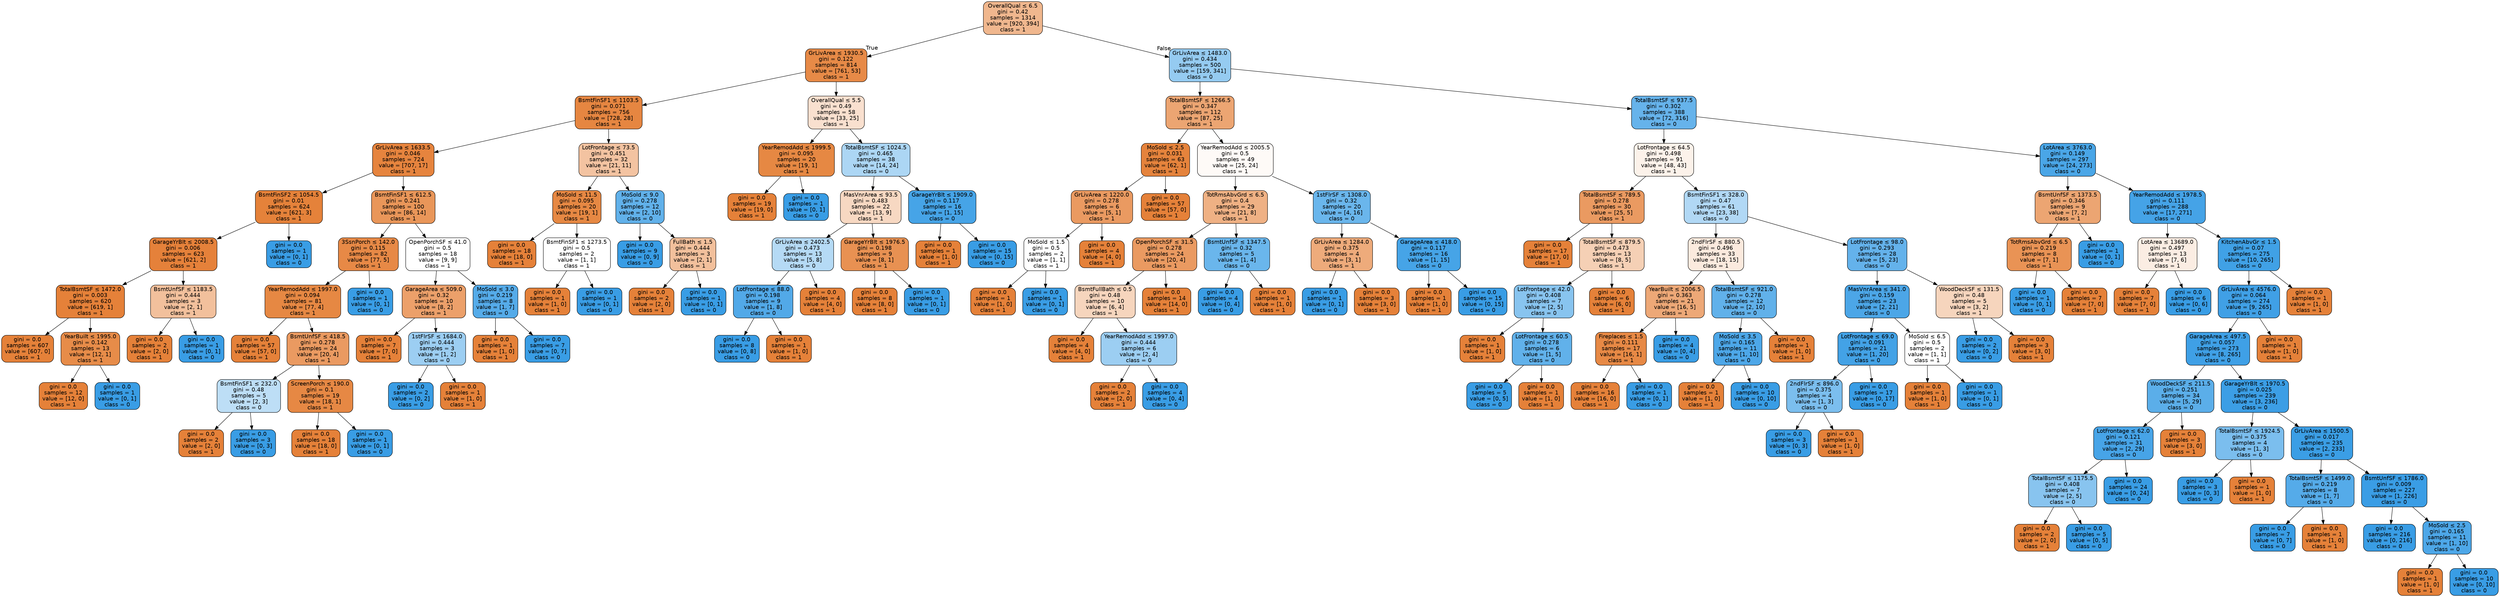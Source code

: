 digraph Tree {
node [shape=box, style="filled, rounded", color="black", fontname=helvetica] ;
edge [fontname=helvetica] ;
0 [label=<OverallQual &le; 6.5<br/>gini = 0.42<br/>samples = 1314<br/>value = [920, 394]<br/>class = 1>, fillcolor="#f0b78e"] ;
1 [label=<GrLivArea &le; 1930.5<br/>gini = 0.122<br/>samples = 814<br/>value = [761, 53]<br/>class = 1>, fillcolor="#e78a47"] ;
0 -> 1 [labeldistance=2.5, labelangle=45, headlabel="True"] ;
2 [label=<BsmtFinSF1 &le; 1103.5<br/>gini = 0.071<br/>samples = 756<br/>value = [728, 28]<br/>class = 1>, fillcolor="#e68641"] ;
1 -> 2 ;
3 [label=<GrLivArea &le; 1633.5<br/>gini = 0.046<br/>samples = 724<br/>value = [707, 17]<br/>class = 1>, fillcolor="#e6843e"] ;
2 -> 3 ;
4 [label=<BsmtFinSF2 &le; 1054.5<br/>gini = 0.01<br/>samples = 624<br/>value = [621, 3]<br/>class = 1>, fillcolor="#e5823a"] ;
3 -> 4 ;
5 [label=<GarageYrBlt &le; 2008.5<br/>gini = 0.006<br/>samples = 623<br/>value = [621, 2]<br/>class = 1>, fillcolor="#e5813a"] ;
4 -> 5 ;
6 [label=<TotalBsmtSF &le; 1472.0<br/>gini = 0.003<br/>samples = 620<br/>value = [619, 1]<br/>class = 1>, fillcolor="#e58139"] ;
5 -> 6 ;
7 [label=<gini = 0.0<br/>samples = 607<br/>value = [607, 0]<br/>class = 1>, fillcolor="#e58139"] ;
6 -> 7 ;
8 [label=<YearBuilt &le; 1995.0<br/>gini = 0.142<br/>samples = 13<br/>value = [12, 1]<br/>class = 1>, fillcolor="#e78c49"] ;
6 -> 8 ;
9 [label=<gini = 0.0<br/>samples = 12<br/>value = [12, 0]<br/>class = 1>, fillcolor="#e58139"] ;
8 -> 9 ;
10 [label=<gini = 0.0<br/>samples = 1<br/>value = [0, 1]<br/>class = 0>, fillcolor="#399de5"] ;
8 -> 10 ;
11 [label=<BsmtUnfSF &le; 1183.5<br/>gini = 0.444<br/>samples = 3<br/>value = [2, 1]<br/>class = 1>, fillcolor="#f2c09c"] ;
5 -> 11 ;
12 [label=<gini = 0.0<br/>samples = 2<br/>value = [2, 0]<br/>class = 1>, fillcolor="#e58139"] ;
11 -> 12 ;
13 [label=<gini = 0.0<br/>samples = 1<br/>value = [0, 1]<br/>class = 0>, fillcolor="#399de5"] ;
11 -> 13 ;
14 [label=<gini = 0.0<br/>samples = 1<br/>value = [0, 1]<br/>class = 0>, fillcolor="#399de5"] ;
4 -> 14 ;
15 [label=<BsmtFinSF1 &le; 612.5<br/>gini = 0.241<br/>samples = 100<br/>value = [86, 14]<br/>class = 1>, fillcolor="#e99659"] ;
3 -> 15 ;
16 [label=<3SsnPorch &le; 142.0<br/>gini = 0.115<br/>samples = 82<br/>value = [77, 5]<br/>class = 1>, fillcolor="#e78946"] ;
15 -> 16 ;
17 [label=<YearRemodAdd &le; 1997.0<br/>gini = 0.094<br/>samples = 81<br/>value = [77, 4]<br/>class = 1>, fillcolor="#e68843"] ;
16 -> 17 ;
18 [label=<gini = 0.0<br/>samples = 57<br/>value = [57, 0]<br/>class = 1>, fillcolor="#e58139"] ;
17 -> 18 ;
19 [label=<BsmtUnfSF &le; 418.5<br/>gini = 0.278<br/>samples = 24<br/>value = [20, 4]<br/>class = 1>, fillcolor="#ea9a61"] ;
17 -> 19 ;
20 [label=<BsmtFinSF1 &le; 232.0<br/>gini = 0.48<br/>samples = 5<br/>value = [2, 3]<br/>class = 0>, fillcolor="#bddef6"] ;
19 -> 20 ;
21 [label=<gini = 0.0<br/>samples = 2<br/>value = [2, 0]<br/>class = 1>, fillcolor="#e58139"] ;
20 -> 21 ;
22 [label=<gini = 0.0<br/>samples = 3<br/>value = [0, 3]<br/>class = 0>, fillcolor="#399de5"] ;
20 -> 22 ;
23 [label=<ScreenPorch &le; 190.0<br/>gini = 0.1<br/>samples = 19<br/>value = [18, 1]<br/>class = 1>, fillcolor="#e68844"] ;
19 -> 23 ;
24 [label=<gini = 0.0<br/>samples = 18<br/>value = [18, 0]<br/>class = 1>, fillcolor="#e58139"] ;
23 -> 24 ;
25 [label=<gini = 0.0<br/>samples = 1<br/>value = [0, 1]<br/>class = 0>, fillcolor="#399de5"] ;
23 -> 25 ;
26 [label=<gini = 0.0<br/>samples = 1<br/>value = [0, 1]<br/>class = 0>, fillcolor="#399de5"] ;
16 -> 26 ;
27 [label=<OpenPorchSF &le; 41.0<br/>gini = 0.5<br/>samples = 18<br/>value = [9, 9]<br/>class = 1>, fillcolor="#ffffff"] ;
15 -> 27 ;
28 [label=<GarageArea &le; 509.0<br/>gini = 0.32<br/>samples = 10<br/>value = [8, 2]<br/>class = 1>, fillcolor="#eca06a"] ;
27 -> 28 ;
29 [label=<gini = 0.0<br/>samples = 7<br/>value = [7, 0]<br/>class = 1>, fillcolor="#e58139"] ;
28 -> 29 ;
30 [label=<1stFlrSF &le; 1684.0<br/>gini = 0.444<br/>samples = 3<br/>value = [1, 2]<br/>class = 0>, fillcolor="#9ccef2"] ;
28 -> 30 ;
31 [label=<gini = 0.0<br/>samples = 2<br/>value = [0, 2]<br/>class = 0>, fillcolor="#399de5"] ;
30 -> 31 ;
32 [label=<gini = 0.0<br/>samples = 1<br/>value = [1, 0]<br/>class = 1>, fillcolor="#e58139"] ;
30 -> 32 ;
33 [label=<MoSold &le; 3.0<br/>gini = 0.219<br/>samples = 8<br/>value = [1, 7]<br/>class = 0>, fillcolor="#55abe9"] ;
27 -> 33 ;
34 [label=<gini = 0.0<br/>samples = 1<br/>value = [1, 0]<br/>class = 1>, fillcolor="#e58139"] ;
33 -> 34 ;
35 [label=<gini = 0.0<br/>samples = 7<br/>value = [0, 7]<br/>class = 0>, fillcolor="#399de5"] ;
33 -> 35 ;
36 [label=<LotFrontage &le; 73.5<br/>gini = 0.451<br/>samples = 32<br/>value = [21, 11]<br/>class = 1>, fillcolor="#f3c3a1"] ;
2 -> 36 ;
37 [label=<MoSold &le; 11.5<br/>gini = 0.095<br/>samples = 20<br/>value = [19, 1]<br/>class = 1>, fillcolor="#e68843"] ;
36 -> 37 ;
38 [label=<gini = 0.0<br/>samples = 18<br/>value = [18, 0]<br/>class = 1>, fillcolor="#e58139"] ;
37 -> 38 ;
39 [label=<BsmtFinSF1 &le; 1273.5<br/>gini = 0.5<br/>samples = 2<br/>value = [1, 1]<br/>class = 1>, fillcolor="#ffffff"] ;
37 -> 39 ;
40 [label=<gini = 0.0<br/>samples = 1<br/>value = [1, 0]<br/>class = 1>, fillcolor="#e58139"] ;
39 -> 40 ;
41 [label=<gini = 0.0<br/>samples = 1<br/>value = [0, 1]<br/>class = 0>, fillcolor="#399de5"] ;
39 -> 41 ;
42 [label=<MoSold &le; 9.0<br/>gini = 0.278<br/>samples = 12<br/>value = [2, 10]<br/>class = 0>, fillcolor="#61b1ea"] ;
36 -> 42 ;
43 [label=<gini = 0.0<br/>samples = 9<br/>value = [0, 9]<br/>class = 0>, fillcolor="#399de5"] ;
42 -> 43 ;
44 [label=<FullBath &le; 1.5<br/>gini = 0.444<br/>samples = 3<br/>value = [2, 1]<br/>class = 1>, fillcolor="#f2c09c"] ;
42 -> 44 ;
45 [label=<gini = 0.0<br/>samples = 2<br/>value = [2, 0]<br/>class = 1>, fillcolor="#e58139"] ;
44 -> 45 ;
46 [label=<gini = 0.0<br/>samples = 1<br/>value = [0, 1]<br/>class = 0>, fillcolor="#399de5"] ;
44 -> 46 ;
47 [label=<OverallQual &le; 5.5<br/>gini = 0.49<br/>samples = 58<br/>value = [33, 25]<br/>class = 1>, fillcolor="#f9e0cf"] ;
1 -> 47 ;
48 [label=<YearRemodAdd &le; 1999.5<br/>gini = 0.095<br/>samples = 20<br/>value = [19, 1]<br/>class = 1>, fillcolor="#e68843"] ;
47 -> 48 ;
49 [label=<gini = 0.0<br/>samples = 19<br/>value = [19, 0]<br/>class = 1>, fillcolor="#e58139"] ;
48 -> 49 ;
50 [label=<gini = 0.0<br/>samples = 1<br/>value = [0, 1]<br/>class = 0>, fillcolor="#399de5"] ;
48 -> 50 ;
51 [label=<TotalBsmtSF &le; 1024.5<br/>gini = 0.465<br/>samples = 38<br/>value = [14, 24]<br/>class = 0>, fillcolor="#acd6f4"] ;
47 -> 51 ;
52 [label=<MasVnrArea &le; 93.5<br/>gini = 0.483<br/>samples = 22<br/>value = [13, 9]<br/>class = 1>, fillcolor="#f7d8c2"] ;
51 -> 52 ;
53 [label=<GrLivArea &le; 2402.5<br/>gini = 0.473<br/>samples = 13<br/>value = [5, 8]<br/>class = 0>, fillcolor="#b5daf5"] ;
52 -> 53 ;
54 [label=<LotFrontage &le; 88.0<br/>gini = 0.198<br/>samples = 9<br/>value = [1, 8]<br/>class = 0>, fillcolor="#52a9e8"] ;
53 -> 54 ;
55 [label=<gini = 0.0<br/>samples = 8<br/>value = [0, 8]<br/>class = 0>, fillcolor="#399de5"] ;
54 -> 55 ;
56 [label=<gini = 0.0<br/>samples = 1<br/>value = [1, 0]<br/>class = 1>, fillcolor="#e58139"] ;
54 -> 56 ;
57 [label=<gini = 0.0<br/>samples = 4<br/>value = [4, 0]<br/>class = 1>, fillcolor="#e58139"] ;
53 -> 57 ;
58 [label=<GarageYrBlt &le; 1976.5<br/>gini = 0.198<br/>samples = 9<br/>value = [8, 1]<br/>class = 1>, fillcolor="#e89152"] ;
52 -> 58 ;
59 [label=<gini = 0.0<br/>samples = 8<br/>value = [8, 0]<br/>class = 1>, fillcolor="#e58139"] ;
58 -> 59 ;
60 [label=<gini = 0.0<br/>samples = 1<br/>value = [0, 1]<br/>class = 0>, fillcolor="#399de5"] ;
58 -> 60 ;
61 [label=<GarageYrBlt &le; 1909.0<br/>gini = 0.117<br/>samples = 16<br/>value = [1, 15]<br/>class = 0>, fillcolor="#46a4e7"] ;
51 -> 61 ;
62 [label=<gini = 0.0<br/>samples = 1<br/>value = [1, 0]<br/>class = 1>, fillcolor="#e58139"] ;
61 -> 62 ;
63 [label=<gini = 0.0<br/>samples = 15<br/>value = [0, 15]<br/>class = 0>, fillcolor="#399de5"] ;
61 -> 63 ;
64 [label=<GrLivArea &le; 1483.0<br/>gini = 0.434<br/>samples = 500<br/>value = [159, 341]<br/>class = 0>, fillcolor="#95cbf1"] ;
0 -> 64 [labeldistance=2.5, labelangle=-45, headlabel="False"] ;
65 [label=<TotalBsmtSF &le; 1266.5<br/>gini = 0.347<br/>samples = 112<br/>value = [87, 25]<br/>class = 1>, fillcolor="#eca572"] ;
64 -> 65 ;
66 [label=<MoSold &le; 2.5<br/>gini = 0.031<br/>samples = 63<br/>value = [62, 1]<br/>class = 1>, fillcolor="#e5833c"] ;
65 -> 66 ;
67 [label=<GrLivArea &le; 1220.0<br/>gini = 0.278<br/>samples = 6<br/>value = [5, 1]<br/>class = 1>, fillcolor="#ea9a61"] ;
66 -> 67 ;
68 [label=<MoSold &le; 1.5<br/>gini = 0.5<br/>samples = 2<br/>value = [1, 1]<br/>class = 1>, fillcolor="#ffffff"] ;
67 -> 68 ;
69 [label=<gini = 0.0<br/>samples = 1<br/>value = [1, 0]<br/>class = 1>, fillcolor="#e58139"] ;
68 -> 69 ;
70 [label=<gini = 0.0<br/>samples = 1<br/>value = [0, 1]<br/>class = 0>, fillcolor="#399de5"] ;
68 -> 70 ;
71 [label=<gini = 0.0<br/>samples = 4<br/>value = [4, 0]<br/>class = 1>, fillcolor="#e58139"] ;
67 -> 71 ;
72 [label=<gini = 0.0<br/>samples = 57<br/>value = [57, 0]<br/>class = 1>, fillcolor="#e58139"] ;
66 -> 72 ;
73 [label=<YearRemodAdd &le; 2005.5<br/>gini = 0.5<br/>samples = 49<br/>value = [25, 24]<br/>class = 1>, fillcolor="#fefaf7"] ;
65 -> 73 ;
74 [label=<TotRmsAbvGrd &le; 6.5<br/>gini = 0.4<br/>samples = 29<br/>value = [21, 8]<br/>class = 1>, fillcolor="#efb184"] ;
73 -> 74 ;
75 [label=<OpenPorchSF &le; 31.5<br/>gini = 0.278<br/>samples = 24<br/>value = [20, 4]<br/>class = 1>, fillcolor="#ea9a61"] ;
74 -> 75 ;
76 [label=<BsmtFullBath &le; 0.5<br/>gini = 0.48<br/>samples = 10<br/>value = [6, 4]<br/>class = 1>, fillcolor="#f6d5bd"] ;
75 -> 76 ;
77 [label=<gini = 0.0<br/>samples = 4<br/>value = [4, 0]<br/>class = 1>, fillcolor="#e58139"] ;
76 -> 77 ;
78 [label=<YearRemodAdd &le; 1997.0<br/>gini = 0.444<br/>samples = 6<br/>value = [2, 4]<br/>class = 0>, fillcolor="#9ccef2"] ;
76 -> 78 ;
79 [label=<gini = 0.0<br/>samples = 2<br/>value = [2, 0]<br/>class = 1>, fillcolor="#e58139"] ;
78 -> 79 ;
80 [label=<gini = 0.0<br/>samples = 4<br/>value = [0, 4]<br/>class = 0>, fillcolor="#399de5"] ;
78 -> 80 ;
81 [label=<gini = 0.0<br/>samples = 14<br/>value = [14, 0]<br/>class = 1>, fillcolor="#e58139"] ;
75 -> 81 ;
82 [label=<BsmtUnfSF &le; 1347.5<br/>gini = 0.32<br/>samples = 5<br/>value = [1, 4]<br/>class = 0>, fillcolor="#6ab6ec"] ;
74 -> 82 ;
83 [label=<gini = 0.0<br/>samples = 4<br/>value = [0, 4]<br/>class = 0>, fillcolor="#399de5"] ;
82 -> 83 ;
84 [label=<gini = 0.0<br/>samples = 1<br/>value = [1, 0]<br/>class = 1>, fillcolor="#e58139"] ;
82 -> 84 ;
85 [label=<1stFlrSF &le; 1308.0<br/>gini = 0.32<br/>samples = 20<br/>value = [4, 16]<br/>class = 0>, fillcolor="#6ab6ec"] ;
73 -> 85 ;
86 [label=<GrLivArea &le; 1284.0<br/>gini = 0.375<br/>samples = 4<br/>value = [3, 1]<br/>class = 1>, fillcolor="#eeab7b"] ;
85 -> 86 ;
87 [label=<gini = 0.0<br/>samples = 1<br/>value = [0, 1]<br/>class = 0>, fillcolor="#399de5"] ;
86 -> 87 ;
88 [label=<gini = 0.0<br/>samples = 3<br/>value = [3, 0]<br/>class = 1>, fillcolor="#e58139"] ;
86 -> 88 ;
89 [label=<GarageArea &le; 418.0<br/>gini = 0.117<br/>samples = 16<br/>value = [1, 15]<br/>class = 0>, fillcolor="#46a4e7"] ;
85 -> 89 ;
90 [label=<gini = 0.0<br/>samples = 1<br/>value = [1, 0]<br/>class = 1>, fillcolor="#e58139"] ;
89 -> 90 ;
91 [label=<gini = 0.0<br/>samples = 15<br/>value = [0, 15]<br/>class = 0>, fillcolor="#399de5"] ;
89 -> 91 ;
92 [label=<TotalBsmtSF &le; 937.5<br/>gini = 0.302<br/>samples = 388<br/>value = [72, 316]<br/>class = 0>, fillcolor="#66b3eb"] ;
64 -> 92 ;
93 [label=<LotFrontage &le; 64.5<br/>gini = 0.498<br/>samples = 91<br/>value = [48, 43]<br/>class = 1>, fillcolor="#fcf2ea"] ;
92 -> 93 ;
94 [label=<TotalBsmtSF &le; 789.5<br/>gini = 0.278<br/>samples = 30<br/>value = [25, 5]<br/>class = 1>, fillcolor="#ea9a61"] ;
93 -> 94 ;
95 [label=<gini = 0.0<br/>samples = 17<br/>value = [17, 0]<br/>class = 1>, fillcolor="#e58139"] ;
94 -> 95 ;
96 [label=<TotalBsmtSF &le; 879.5<br/>gini = 0.473<br/>samples = 13<br/>value = [8, 5]<br/>class = 1>, fillcolor="#f5d0b5"] ;
94 -> 96 ;
97 [label=<LotFrontage &le; 42.0<br/>gini = 0.408<br/>samples = 7<br/>value = [2, 5]<br/>class = 0>, fillcolor="#88c4ef"] ;
96 -> 97 ;
98 [label=<gini = 0.0<br/>samples = 1<br/>value = [1, 0]<br/>class = 1>, fillcolor="#e58139"] ;
97 -> 98 ;
99 [label=<LotFrontage &le; 60.5<br/>gini = 0.278<br/>samples = 6<br/>value = [1, 5]<br/>class = 0>, fillcolor="#61b1ea"] ;
97 -> 99 ;
100 [label=<gini = 0.0<br/>samples = 5<br/>value = [0, 5]<br/>class = 0>, fillcolor="#399de5"] ;
99 -> 100 ;
101 [label=<gini = 0.0<br/>samples = 1<br/>value = [1, 0]<br/>class = 1>, fillcolor="#e58139"] ;
99 -> 101 ;
102 [label=<gini = 0.0<br/>samples = 6<br/>value = [6, 0]<br/>class = 1>, fillcolor="#e58139"] ;
96 -> 102 ;
103 [label=<BsmtFinSF1 &le; 328.0<br/>gini = 0.47<br/>samples = 61<br/>value = [23, 38]<br/>class = 0>, fillcolor="#b1d8f5"] ;
93 -> 103 ;
104 [label=<2ndFlrSF &le; 880.5<br/>gini = 0.496<br/>samples = 33<br/>value = [18, 15]<br/>class = 1>, fillcolor="#fbeade"] ;
103 -> 104 ;
105 [label=<YearBuilt &le; 2006.5<br/>gini = 0.363<br/>samples = 21<br/>value = [16, 5]<br/>class = 1>, fillcolor="#eda877"] ;
104 -> 105 ;
106 [label=<Fireplaces &le; 1.5<br/>gini = 0.111<br/>samples = 17<br/>value = [16, 1]<br/>class = 1>, fillcolor="#e78945"] ;
105 -> 106 ;
107 [label=<gini = 0.0<br/>samples = 16<br/>value = [16, 0]<br/>class = 1>, fillcolor="#e58139"] ;
106 -> 107 ;
108 [label=<gini = 0.0<br/>samples = 1<br/>value = [0, 1]<br/>class = 0>, fillcolor="#399de5"] ;
106 -> 108 ;
109 [label=<gini = 0.0<br/>samples = 4<br/>value = [0, 4]<br/>class = 0>, fillcolor="#399de5"] ;
105 -> 109 ;
110 [label=<TotalBsmtSF &le; 921.0<br/>gini = 0.278<br/>samples = 12<br/>value = [2, 10]<br/>class = 0>, fillcolor="#61b1ea"] ;
104 -> 110 ;
111 [label=<MoSold &le; 3.5<br/>gini = 0.165<br/>samples = 11<br/>value = [1, 10]<br/>class = 0>, fillcolor="#4da7e8"] ;
110 -> 111 ;
112 [label=<gini = 0.0<br/>samples = 1<br/>value = [1, 0]<br/>class = 1>, fillcolor="#e58139"] ;
111 -> 112 ;
113 [label=<gini = 0.0<br/>samples = 10<br/>value = [0, 10]<br/>class = 0>, fillcolor="#399de5"] ;
111 -> 113 ;
114 [label=<gini = 0.0<br/>samples = 1<br/>value = [1, 0]<br/>class = 1>, fillcolor="#e58139"] ;
110 -> 114 ;
115 [label=<LotFrontage &le; 98.0<br/>gini = 0.293<br/>samples = 28<br/>value = [5, 23]<br/>class = 0>, fillcolor="#64b2eb"] ;
103 -> 115 ;
116 [label=<MasVnrArea &le; 341.0<br/>gini = 0.159<br/>samples = 23<br/>value = [2, 21]<br/>class = 0>, fillcolor="#4ca6e7"] ;
115 -> 116 ;
117 [label=<LotFrontage &le; 69.0<br/>gini = 0.091<br/>samples = 21<br/>value = [1, 20]<br/>class = 0>, fillcolor="#43a2e6"] ;
116 -> 117 ;
118 [label=<2ndFlrSF &le; 896.0<br/>gini = 0.375<br/>samples = 4<br/>value = [1, 3]<br/>class = 0>, fillcolor="#7bbeee"] ;
117 -> 118 ;
119 [label=<gini = 0.0<br/>samples = 3<br/>value = [0, 3]<br/>class = 0>, fillcolor="#399de5"] ;
118 -> 119 ;
120 [label=<gini = 0.0<br/>samples = 1<br/>value = [1, 0]<br/>class = 1>, fillcolor="#e58139"] ;
118 -> 120 ;
121 [label=<gini = 0.0<br/>samples = 17<br/>value = [0, 17]<br/>class = 0>, fillcolor="#399de5"] ;
117 -> 121 ;
122 [label=<MoSold &le; 6.5<br/>gini = 0.5<br/>samples = 2<br/>value = [1, 1]<br/>class = 1>, fillcolor="#ffffff"] ;
116 -> 122 ;
123 [label=<gini = 0.0<br/>samples = 1<br/>value = [1, 0]<br/>class = 1>, fillcolor="#e58139"] ;
122 -> 123 ;
124 [label=<gini = 0.0<br/>samples = 1<br/>value = [0, 1]<br/>class = 0>, fillcolor="#399de5"] ;
122 -> 124 ;
125 [label=<WoodDeckSF &le; 131.5<br/>gini = 0.48<br/>samples = 5<br/>value = [3, 2]<br/>class = 1>, fillcolor="#f6d5bd"] ;
115 -> 125 ;
126 [label=<gini = 0.0<br/>samples = 2<br/>value = [0, 2]<br/>class = 0>, fillcolor="#399de5"] ;
125 -> 126 ;
127 [label=<gini = 0.0<br/>samples = 3<br/>value = [3, 0]<br/>class = 1>, fillcolor="#e58139"] ;
125 -> 127 ;
128 [label=<LotArea &le; 3763.0<br/>gini = 0.149<br/>samples = 297<br/>value = [24, 273]<br/>class = 0>, fillcolor="#4aa6e7"] ;
92 -> 128 ;
129 [label=<BsmtUnfSF &le; 1373.5<br/>gini = 0.346<br/>samples = 9<br/>value = [7, 2]<br/>class = 1>, fillcolor="#eca572"] ;
128 -> 129 ;
130 [label=<TotRmsAbvGrd &le; 6.5<br/>gini = 0.219<br/>samples = 8<br/>value = [7, 1]<br/>class = 1>, fillcolor="#e99355"] ;
129 -> 130 ;
131 [label=<gini = 0.0<br/>samples = 1<br/>value = [0, 1]<br/>class = 0>, fillcolor="#399de5"] ;
130 -> 131 ;
132 [label=<gini = 0.0<br/>samples = 7<br/>value = [7, 0]<br/>class = 1>, fillcolor="#e58139"] ;
130 -> 132 ;
133 [label=<gini = 0.0<br/>samples = 1<br/>value = [0, 1]<br/>class = 0>, fillcolor="#399de5"] ;
129 -> 133 ;
134 [label=<YearRemodAdd &le; 1978.5<br/>gini = 0.111<br/>samples = 288<br/>value = [17, 271]<br/>class = 0>, fillcolor="#45a3e7"] ;
128 -> 134 ;
135 [label=<LotArea &le; 13689.0<br/>gini = 0.497<br/>samples = 13<br/>value = [7, 6]<br/>class = 1>, fillcolor="#fbede3"] ;
134 -> 135 ;
136 [label=<gini = 0.0<br/>samples = 7<br/>value = [7, 0]<br/>class = 1>, fillcolor="#e58139"] ;
135 -> 136 ;
137 [label=<gini = 0.0<br/>samples = 6<br/>value = [0, 6]<br/>class = 0>, fillcolor="#399de5"] ;
135 -> 137 ;
138 [label=<KitchenAbvGr &le; 1.5<br/>gini = 0.07<br/>samples = 275<br/>value = [10, 265]<br/>class = 0>, fillcolor="#40a1e6"] ;
134 -> 138 ;
139 [label=<GrLivArea &le; 4576.0<br/>gini = 0.064<br/>samples = 274<br/>value = [9, 265]<br/>class = 0>, fillcolor="#40a0e6"] ;
138 -> 139 ;
140 [label=<GarageArea &le; 497.5<br/>gini = 0.057<br/>samples = 273<br/>value = [8, 265]<br/>class = 0>, fillcolor="#3fa0e6"] ;
139 -> 140 ;
141 [label=<WoodDeckSF &le; 211.5<br/>gini = 0.251<br/>samples = 34<br/>value = [5, 29]<br/>class = 0>, fillcolor="#5baee9"] ;
140 -> 141 ;
142 [label=<LotFrontage &le; 62.0<br/>gini = 0.121<br/>samples = 31<br/>value = [2, 29]<br/>class = 0>, fillcolor="#47a4e7"] ;
141 -> 142 ;
143 [label=<TotalBsmtSF &le; 1175.5<br/>gini = 0.408<br/>samples = 7<br/>value = [2, 5]<br/>class = 0>, fillcolor="#88c4ef"] ;
142 -> 143 ;
144 [label=<gini = 0.0<br/>samples = 2<br/>value = [2, 0]<br/>class = 1>, fillcolor="#e58139"] ;
143 -> 144 ;
145 [label=<gini = 0.0<br/>samples = 5<br/>value = [0, 5]<br/>class = 0>, fillcolor="#399de5"] ;
143 -> 145 ;
146 [label=<gini = 0.0<br/>samples = 24<br/>value = [0, 24]<br/>class = 0>, fillcolor="#399de5"] ;
142 -> 146 ;
147 [label=<gini = 0.0<br/>samples = 3<br/>value = [3, 0]<br/>class = 1>, fillcolor="#e58139"] ;
141 -> 147 ;
148 [label=<GarageYrBlt &le; 1970.5<br/>gini = 0.025<br/>samples = 239<br/>value = [3, 236]<br/>class = 0>, fillcolor="#3c9ee5"] ;
140 -> 148 ;
149 [label=<TotalBsmtSF &le; 1924.5<br/>gini = 0.375<br/>samples = 4<br/>value = [1, 3]<br/>class = 0>, fillcolor="#7bbeee"] ;
148 -> 149 ;
150 [label=<gini = 0.0<br/>samples = 3<br/>value = [0, 3]<br/>class = 0>, fillcolor="#399de5"] ;
149 -> 150 ;
151 [label=<gini = 0.0<br/>samples = 1<br/>value = [1, 0]<br/>class = 1>, fillcolor="#e58139"] ;
149 -> 151 ;
152 [label=<GrLivArea &le; 1500.5<br/>gini = 0.017<br/>samples = 235<br/>value = [2, 233]<br/>class = 0>, fillcolor="#3b9ee5"] ;
148 -> 152 ;
153 [label=<TotalBsmtSF &le; 1499.0<br/>gini = 0.219<br/>samples = 8<br/>value = [1, 7]<br/>class = 0>, fillcolor="#55abe9"] ;
152 -> 153 ;
154 [label=<gini = 0.0<br/>samples = 7<br/>value = [0, 7]<br/>class = 0>, fillcolor="#399de5"] ;
153 -> 154 ;
155 [label=<gini = 0.0<br/>samples = 1<br/>value = [1, 0]<br/>class = 1>, fillcolor="#e58139"] ;
153 -> 155 ;
156 [label=<BsmtUnfSF &le; 1786.0<br/>gini = 0.009<br/>samples = 227<br/>value = [1, 226]<br/>class = 0>, fillcolor="#3a9de5"] ;
152 -> 156 ;
157 [label=<gini = 0.0<br/>samples = 216<br/>value = [0, 216]<br/>class = 0>, fillcolor="#399de5"] ;
156 -> 157 ;
158 [label=<MoSold &le; 2.5<br/>gini = 0.165<br/>samples = 11<br/>value = [1, 10]<br/>class = 0>, fillcolor="#4da7e8"] ;
156 -> 158 ;
159 [label=<gini = 0.0<br/>samples = 1<br/>value = [1, 0]<br/>class = 1>, fillcolor="#e58139"] ;
158 -> 159 ;
160 [label=<gini = 0.0<br/>samples = 10<br/>value = [0, 10]<br/>class = 0>, fillcolor="#399de5"] ;
158 -> 160 ;
161 [label=<gini = 0.0<br/>samples = 1<br/>value = [1, 0]<br/>class = 1>, fillcolor="#e58139"] ;
139 -> 161 ;
162 [label=<gini = 0.0<br/>samples = 1<br/>value = [1, 0]<br/>class = 1>, fillcolor="#e58139"] ;
138 -> 162 ;
}
